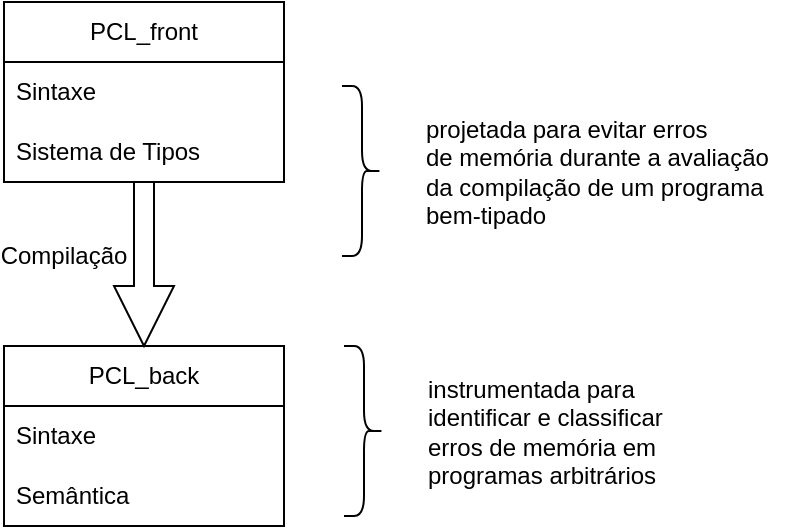 <mxfile version="27.2.0">
  <diagram name="Página-1" id="qUEdMthaPQ8Ha0wdSSVb">
    <mxGraphModel dx="1426" dy="727" grid="1" gridSize="10" guides="1" tooltips="1" connect="1" arrows="1" fold="1" page="1" pageScale="1" pageWidth="827" pageHeight="1169" math="0" shadow="0">
      <root>
        <mxCell id="0" />
        <mxCell id="1" parent="0" />
        <mxCell id="UfqM3yECqD4lE5jCGR6n-7" value="PCL_back" style="swimlane;fontStyle=0;childLayout=stackLayout;horizontal=1;startSize=30;horizontalStack=0;resizeParent=1;resizeParentMax=0;resizeLast=0;collapsible=1;marginBottom=0;whiteSpace=wrap;html=1;" vertex="1" parent="1">
          <mxGeometry x="340" y="440" width="140" height="90" as="geometry" />
        </mxCell>
        <mxCell id="UfqM3yECqD4lE5jCGR6n-8" value="Sintaxe" style="text;strokeColor=none;fillColor=none;align=left;verticalAlign=middle;spacingLeft=4;spacingRight=4;overflow=hidden;points=[[0,0.5],[1,0.5]];portConstraint=eastwest;rotatable=0;whiteSpace=wrap;html=1;" vertex="1" parent="UfqM3yECqD4lE5jCGR6n-7">
          <mxGeometry y="30" width="140" height="30" as="geometry" />
        </mxCell>
        <mxCell id="UfqM3yECqD4lE5jCGR6n-9" value="Semântica" style="text;strokeColor=none;fillColor=none;align=left;verticalAlign=middle;spacingLeft=4;spacingRight=4;overflow=hidden;points=[[0,0.5],[1,0.5]];portConstraint=eastwest;rotatable=0;whiteSpace=wrap;html=1;" vertex="1" parent="UfqM3yECqD4lE5jCGR6n-7">
          <mxGeometry y="60" width="140" height="30" as="geometry" />
        </mxCell>
        <mxCell id="UfqM3yECqD4lE5jCGR6n-11" value="" style="shape=curlyBracket;whiteSpace=wrap;html=1;rounded=1;flipH=1;labelPosition=right;verticalLabelPosition=middle;align=left;verticalAlign=middle;" vertex="1" parent="1">
          <mxGeometry x="510" y="440" width="20" height="85" as="geometry" />
        </mxCell>
        <mxCell id="UfqM3yECqD4lE5jCGR6n-13" value="&lt;div align=&quot;left&quot;&gt;instrumentada para&amp;nbsp;&lt;/div&gt;&lt;div align=&quot;left&quot;&gt;identificar e classificar&lt;/div&gt;&lt;div align=&quot;left&quot;&gt;erros de memória em&lt;/div&gt;&lt;div align=&quot;left&quot;&gt;programas arbitrários&lt;/div&gt;" style="text;html=1;align=left;verticalAlign=middle;resizable=0;points=[];autosize=1;strokeColor=none;fillColor=none;" vertex="1" parent="1">
          <mxGeometry x="550" y="447.5" width="140" height="70" as="geometry" />
        </mxCell>
        <mxCell id="UfqM3yECqD4lE5jCGR6n-20" style="edgeStyle=orthogonalEdgeStyle;rounded=0;orthogonalLoop=1;jettySize=auto;html=1;exitX=0.5;exitY=1;exitDx=0;exitDy=0;entryX=0.5;entryY=0;entryDx=0;entryDy=0;shape=arrow;" edge="1" parent="1" source="UfqM3yECqD4lE5jCGR6n-14" target="UfqM3yECqD4lE5jCGR6n-7">
          <mxGeometry relative="1" as="geometry" />
        </mxCell>
        <mxCell id="UfqM3yECqD4lE5jCGR6n-14" value="PCL_front" style="swimlane;fontStyle=0;childLayout=stackLayout;horizontal=1;startSize=30;horizontalStack=0;resizeParent=1;resizeParentMax=0;resizeLast=0;collapsible=1;marginBottom=0;whiteSpace=wrap;html=1;" vertex="1" parent="1">
          <mxGeometry x="340" y="268" width="140" height="90" as="geometry" />
        </mxCell>
        <mxCell id="UfqM3yECqD4lE5jCGR6n-15" value="Sintaxe" style="text;strokeColor=none;fillColor=none;align=left;verticalAlign=middle;spacingLeft=4;spacingRight=4;overflow=hidden;points=[[0,0.5],[1,0.5]];portConstraint=eastwest;rotatable=0;whiteSpace=wrap;html=1;" vertex="1" parent="UfqM3yECqD4lE5jCGR6n-14">
          <mxGeometry y="30" width="140" height="30" as="geometry" />
        </mxCell>
        <mxCell id="UfqM3yECqD4lE5jCGR6n-16" value="Sistema de Tipos" style="text;strokeColor=none;fillColor=none;align=left;verticalAlign=middle;spacingLeft=4;spacingRight=4;overflow=hidden;points=[[0,0.5],[1,0.5]];portConstraint=eastwest;rotatable=0;whiteSpace=wrap;html=1;" vertex="1" parent="UfqM3yECqD4lE5jCGR6n-14">
          <mxGeometry y="60" width="140" height="30" as="geometry" />
        </mxCell>
        <mxCell id="UfqM3yECqD4lE5jCGR6n-22" value="Compilação" style="text;html=1;align=center;verticalAlign=middle;whiteSpace=wrap;rounded=0;" vertex="1" parent="1">
          <mxGeometry x="340" y="380" width="60" height="30" as="geometry" />
        </mxCell>
        <mxCell id="UfqM3yECqD4lE5jCGR6n-23" value="" style="shape=curlyBracket;whiteSpace=wrap;html=1;rounded=1;flipH=1;labelPosition=right;verticalLabelPosition=middle;align=left;verticalAlign=middle;" vertex="1" parent="1">
          <mxGeometry x="509" y="310" width="20" height="85" as="geometry" />
        </mxCell>
        <mxCell id="UfqM3yECqD4lE5jCGR6n-24" value="&lt;div&gt;projetada para evitar erros&lt;/div&gt;&lt;div&gt;de memória durante a avaliação&lt;/div&gt;&lt;div&gt;da compilação&amp;nbsp;de um programa&lt;/div&gt;&lt;div&gt;bem-tipado&lt;/div&gt;" style="text;html=1;align=left;verticalAlign=middle;resizable=0;points=[];autosize=1;strokeColor=none;fillColor=none;" vertex="1" parent="1">
          <mxGeometry x="549" y="317.5" width="190" height="70" as="geometry" />
        </mxCell>
      </root>
    </mxGraphModel>
  </diagram>
</mxfile>
